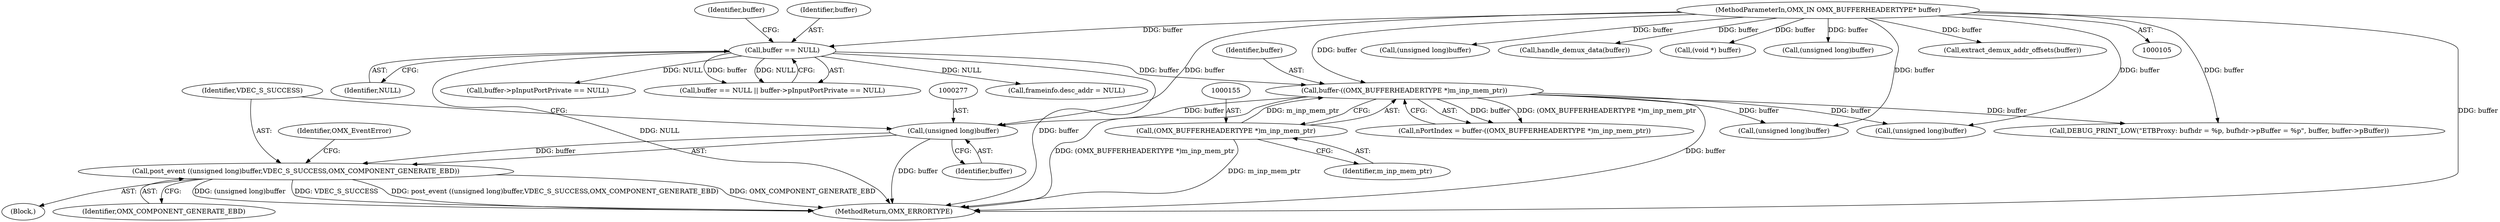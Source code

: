 digraph "0_Android_5b82f4f90c3d531313714df4b936f92fb0ff15cf_0@pointer" {
"1000276" [label="(Call,(unsigned long)buffer)"];
"1000152" [label="(Call,buffer-((OMX_BUFFERHEADERTYPE *)m_inp_mem_ptr))"];
"1000137" [label="(Call,buffer == NULL)"];
"1000107" [label="(MethodParameterIn,OMX_IN OMX_BUFFERHEADERTYPE* buffer)"];
"1000154" [label="(Call,(OMX_BUFFERHEADERTYPE *)m_inp_mem_ptr)"];
"1000275" [label="(Call,post_event ((unsigned long)buffer,VDEC_S_SUCCESS,OMX_COMPONENT_GENERATE_EBD))"];
"1000278" [label="(Identifier,buffer)"];
"1000279" [label="(Identifier,VDEC_S_SUCCESS)"];
"1000139" [label="(Identifier,NULL)"];
"1000870" [label="(Call,(unsigned long)buffer)"];
"1000437" [label="(Call,handle_demux_data(buffer))"];
"1000367" [label="(Call,(void *) buffer)"];
"1000137" [label="(Call,buffer == NULL)"];
"1000194" [label="(Call,(unsigned long)buffer)"];
"1000140" [label="(Call,buffer->pInputPortPrivate == NULL)"];
"1000884" [label="(Call,(unsigned long)buffer)"];
"1000142" [label="(Identifier,buffer)"];
"1000156" [label="(Identifier,m_inp_mem_ptr)"];
"1000290" [label="(Call,DEBUG_PRINT_LOW(\"ETBProxy: bufhdr = %p, bufhdr->pBuffer = %p\", buffer, buffer->pBuffer))"];
"1000136" [label="(Call,buffer == NULL || buffer->pInputPortPrivate == NULL)"];
"1000138" [label="(Identifier,buffer)"];
"1000153" [label="(Identifier,buffer)"];
"1000107" [label="(MethodParameterIn,OMX_IN OMX_BUFFERHEADERTYPE* buffer)"];
"1000461" [label="(Call,frameinfo.desc_addr = NULL)"];
"1000275" [label="(Call,post_event ((unsigned long)buffer,VDEC_S_SUCCESS,OMX_COMPONENT_GENERATE_EBD))"];
"1000282" [label="(Identifier,OMX_EventError)"];
"1000154" [label="(Call,(OMX_BUFFERHEADERTYPE *)m_inp_mem_ptr)"];
"1000430" [label="(Call,extract_demux_addr_offsets(buffer))"];
"1000274" [label="(Block,)"];
"1000280" [label="(Identifier,OMX_COMPONENT_GENERATE_EBD)"];
"1000908" [label="(MethodReturn,OMX_ERRORTYPE)"];
"1000152" [label="(Call,buffer-((OMX_BUFFERHEADERTYPE *)m_inp_mem_ptr))"];
"1000276" [label="(Call,(unsigned long)buffer)"];
"1000209" [label="(Call,(unsigned long)buffer)"];
"1000150" [label="(Call,nPortIndex = buffer-((OMX_BUFFERHEADERTYPE *)m_inp_mem_ptr))"];
"1000276" -> "1000275"  [label="AST: "];
"1000276" -> "1000278"  [label="CFG: "];
"1000277" -> "1000276"  [label="AST: "];
"1000278" -> "1000276"  [label="AST: "];
"1000279" -> "1000276"  [label="CFG: "];
"1000276" -> "1000908"  [label="DDG: buffer"];
"1000276" -> "1000275"  [label="DDG: buffer"];
"1000152" -> "1000276"  [label="DDG: buffer"];
"1000107" -> "1000276"  [label="DDG: buffer"];
"1000152" -> "1000150"  [label="AST: "];
"1000152" -> "1000154"  [label="CFG: "];
"1000153" -> "1000152"  [label="AST: "];
"1000154" -> "1000152"  [label="AST: "];
"1000150" -> "1000152"  [label="CFG: "];
"1000152" -> "1000908"  [label="DDG: buffer"];
"1000152" -> "1000908"  [label="DDG: (OMX_BUFFERHEADERTYPE *)m_inp_mem_ptr"];
"1000152" -> "1000150"  [label="DDG: buffer"];
"1000152" -> "1000150"  [label="DDG: (OMX_BUFFERHEADERTYPE *)m_inp_mem_ptr"];
"1000137" -> "1000152"  [label="DDG: buffer"];
"1000107" -> "1000152"  [label="DDG: buffer"];
"1000154" -> "1000152"  [label="DDG: m_inp_mem_ptr"];
"1000152" -> "1000194"  [label="DDG: buffer"];
"1000152" -> "1000209"  [label="DDG: buffer"];
"1000152" -> "1000290"  [label="DDG: buffer"];
"1000137" -> "1000136"  [label="AST: "];
"1000137" -> "1000139"  [label="CFG: "];
"1000138" -> "1000137"  [label="AST: "];
"1000139" -> "1000137"  [label="AST: "];
"1000142" -> "1000137"  [label="CFG: "];
"1000136" -> "1000137"  [label="CFG: "];
"1000137" -> "1000908"  [label="DDG: NULL"];
"1000137" -> "1000908"  [label="DDG: buffer"];
"1000137" -> "1000136"  [label="DDG: buffer"];
"1000137" -> "1000136"  [label="DDG: NULL"];
"1000107" -> "1000137"  [label="DDG: buffer"];
"1000137" -> "1000140"  [label="DDG: NULL"];
"1000137" -> "1000461"  [label="DDG: NULL"];
"1000107" -> "1000105"  [label="AST: "];
"1000107" -> "1000908"  [label="DDG: buffer"];
"1000107" -> "1000194"  [label="DDG: buffer"];
"1000107" -> "1000209"  [label="DDG: buffer"];
"1000107" -> "1000290"  [label="DDG: buffer"];
"1000107" -> "1000367"  [label="DDG: buffer"];
"1000107" -> "1000430"  [label="DDG: buffer"];
"1000107" -> "1000437"  [label="DDG: buffer"];
"1000107" -> "1000870"  [label="DDG: buffer"];
"1000107" -> "1000884"  [label="DDG: buffer"];
"1000154" -> "1000156"  [label="CFG: "];
"1000155" -> "1000154"  [label="AST: "];
"1000156" -> "1000154"  [label="AST: "];
"1000154" -> "1000908"  [label="DDG: m_inp_mem_ptr"];
"1000275" -> "1000274"  [label="AST: "];
"1000275" -> "1000280"  [label="CFG: "];
"1000279" -> "1000275"  [label="AST: "];
"1000280" -> "1000275"  [label="AST: "];
"1000282" -> "1000275"  [label="CFG: "];
"1000275" -> "1000908"  [label="DDG: post_event ((unsigned long)buffer,VDEC_S_SUCCESS,OMX_COMPONENT_GENERATE_EBD)"];
"1000275" -> "1000908"  [label="DDG: OMX_COMPONENT_GENERATE_EBD"];
"1000275" -> "1000908"  [label="DDG: (unsigned long)buffer"];
"1000275" -> "1000908"  [label="DDG: VDEC_S_SUCCESS"];
}
